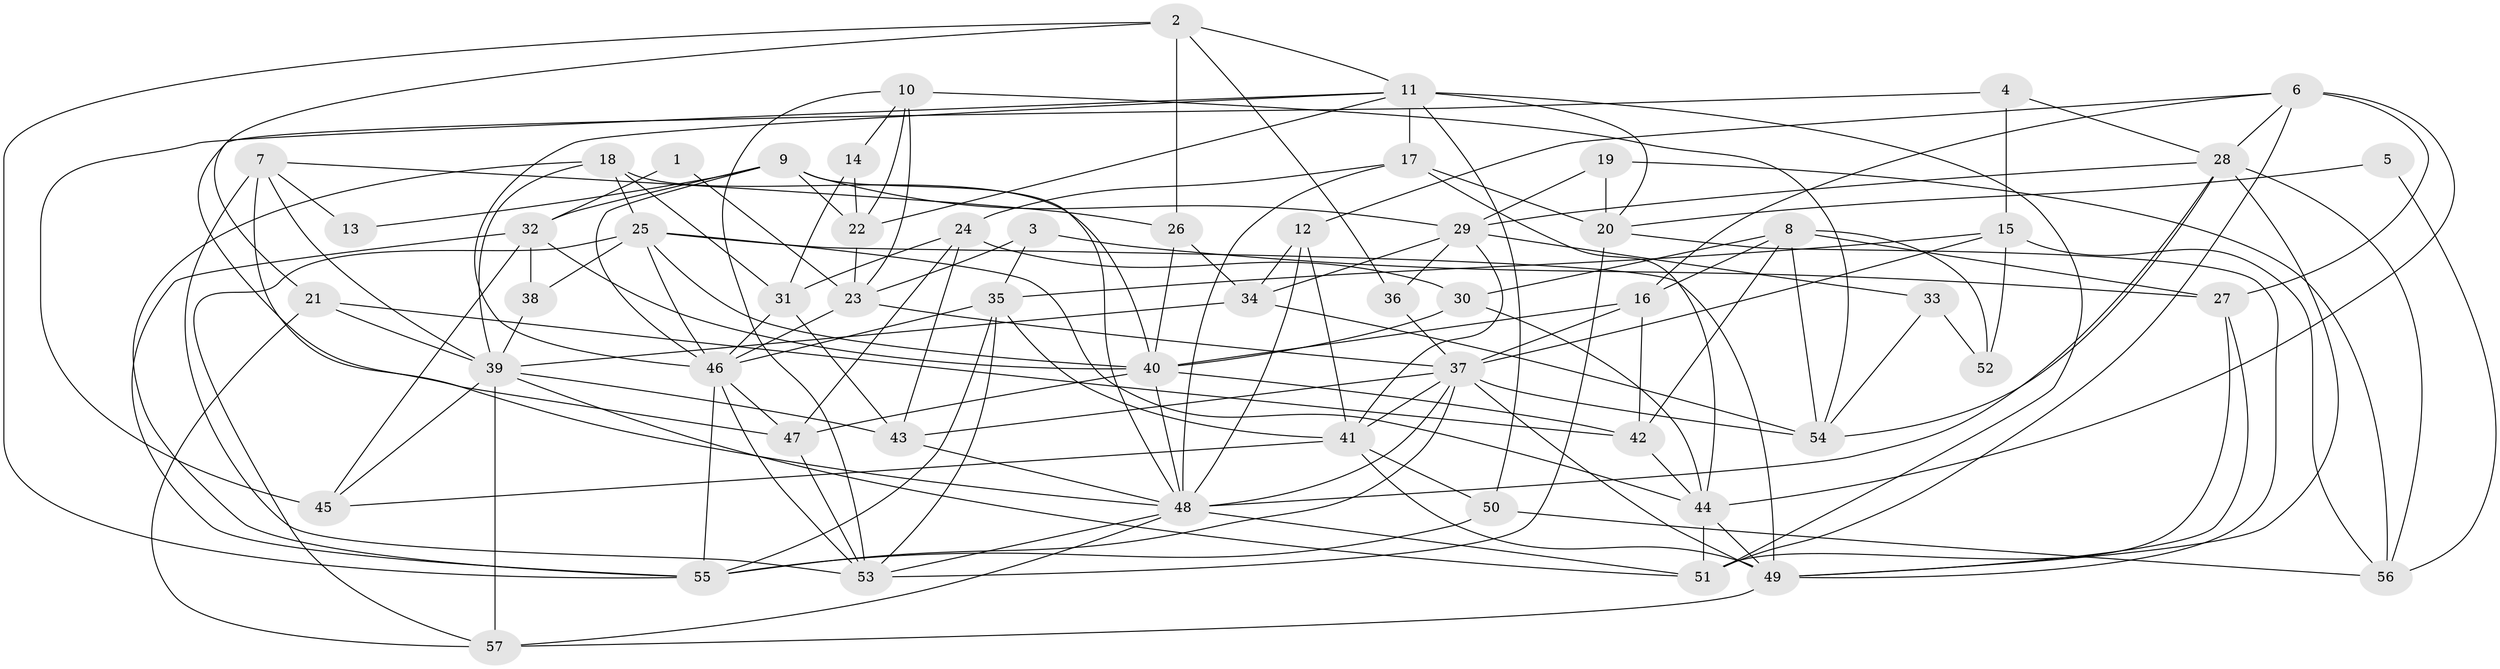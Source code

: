 // original degree distribution, {4: 0.21929824561403508, 2: 0.14912280701754385, 5: 0.21929824561403508, 3: 0.2631578947368421, 6: 0.11403508771929824, 7: 0.02631578947368421, 8: 0.008771929824561403}
// Generated by graph-tools (version 1.1) at 2025/02/03/09/25 03:02:16]
// undirected, 57 vertices, 153 edges
graph export_dot {
graph [start="1"]
  node [color=gray90,style=filled];
  1;
  2;
  3;
  4;
  5;
  6;
  7;
  8;
  9;
  10;
  11;
  12;
  13;
  14;
  15;
  16;
  17;
  18;
  19;
  20;
  21;
  22;
  23;
  24;
  25;
  26;
  27;
  28;
  29;
  30;
  31;
  32;
  33;
  34;
  35;
  36;
  37;
  38;
  39;
  40;
  41;
  42;
  43;
  44;
  45;
  46;
  47;
  48;
  49;
  50;
  51;
  52;
  53;
  54;
  55;
  56;
  57;
  1 -- 23 [weight=1.0];
  1 -- 32 [weight=1.0];
  2 -- 11 [weight=1.0];
  2 -- 21 [weight=1.0];
  2 -- 26 [weight=1.0];
  2 -- 36 [weight=1.0];
  2 -- 55 [weight=1.0];
  3 -- 23 [weight=1.0];
  3 -- 27 [weight=1.0];
  3 -- 35 [weight=1.0];
  4 -- 15 [weight=2.0];
  4 -- 28 [weight=1.0];
  4 -- 47 [weight=1.0];
  5 -- 20 [weight=1.0];
  5 -- 56 [weight=1.0];
  6 -- 12 [weight=1.0];
  6 -- 16 [weight=1.0];
  6 -- 27 [weight=1.0];
  6 -- 28 [weight=1.0];
  6 -- 44 [weight=1.0];
  6 -- 51 [weight=1.0];
  7 -- 13 [weight=1.0];
  7 -- 26 [weight=1.0];
  7 -- 39 [weight=1.0];
  7 -- 48 [weight=2.0];
  7 -- 53 [weight=1.0];
  8 -- 16 [weight=1.0];
  8 -- 27 [weight=1.0];
  8 -- 30 [weight=2.0];
  8 -- 42 [weight=1.0];
  8 -- 52 [weight=1.0];
  8 -- 54 [weight=1.0];
  9 -- 13 [weight=1.0];
  9 -- 22 [weight=1.0];
  9 -- 29 [weight=1.0];
  9 -- 32 [weight=1.0];
  9 -- 46 [weight=1.0];
  9 -- 48 [weight=1.0];
  10 -- 14 [weight=1.0];
  10 -- 22 [weight=1.0];
  10 -- 23 [weight=1.0];
  10 -- 53 [weight=1.0];
  10 -- 54 [weight=1.0];
  11 -- 17 [weight=1.0];
  11 -- 20 [weight=1.0];
  11 -- 22 [weight=2.0];
  11 -- 45 [weight=1.0];
  11 -- 46 [weight=1.0];
  11 -- 50 [weight=1.0];
  11 -- 51 [weight=1.0];
  12 -- 34 [weight=1.0];
  12 -- 41 [weight=1.0];
  12 -- 48 [weight=2.0];
  14 -- 22 [weight=1.0];
  14 -- 31 [weight=1.0];
  15 -- 35 [weight=1.0];
  15 -- 37 [weight=1.0];
  15 -- 52 [weight=1.0];
  15 -- 56 [weight=2.0];
  16 -- 37 [weight=1.0];
  16 -- 40 [weight=1.0];
  16 -- 42 [weight=1.0];
  17 -- 20 [weight=2.0];
  17 -- 24 [weight=1.0];
  17 -- 44 [weight=1.0];
  17 -- 48 [weight=2.0];
  18 -- 25 [weight=1.0];
  18 -- 31 [weight=1.0];
  18 -- 39 [weight=1.0];
  18 -- 40 [weight=2.0];
  18 -- 55 [weight=1.0];
  19 -- 20 [weight=1.0];
  19 -- 29 [weight=1.0];
  19 -- 56 [weight=2.0];
  20 -- 49 [weight=1.0];
  20 -- 53 [weight=1.0];
  21 -- 39 [weight=1.0];
  21 -- 42 [weight=1.0];
  21 -- 57 [weight=1.0];
  22 -- 23 [weight=1.0];
  23 -- 37 [weight=1.0];
  23 -- 46 [weight=1.0];
  24 -- 30 [weight=2.0];
  24 -- 31 [weight=1.0];
  24 -- 43 [weight=1.0];
  24 -- 47 [weight=1.0];
  25 -- 38 [weight=1.0];
  25 -- 40 [weight=1.0];
  25 -- 44 [weight=1.0];
  25 -- 46 [weight=1.0];
  25 -- 49 [weight=1.0];
  25 -- 57 [weight=1.0];
  26 -- 34 [weight=1.0];
  26 -- 40 [weight=1.0];
  27 -- 49 [weight=1.0];
  27 -- 51 [weight=1.0];
  28 -- 29 [weight=1.0];
  28 -- 48 [weight=1.0];
  28 -- 49 [weight=2.0];
  28 -- 54 [weight=1.0];
  28 -- 56 [weight=1.0];
  29 -- 33 [weight=1.0];
  29 -- 34 [weight=1.0];
  29 -- 36 [weight=1.0];
  29 -- 41 [weight=1.0];
  30 -- 40 [weight=1.0];
  30 -- 44 [weight=1.0];
  31 -- 43 [weight=1.0];
  31 -- 46 [weight=1.0];
  32 -- 38 [weight=1.0];
  32 -- 40 [weight=2.0];
  32 -- 45 [weight=1.0];
  32 -- 55 [weight=1.0];
  33 -- 52 [weight=1.0];
  33 -- 54 [weight=1.0];
  34 -- 39 [weight=1.0];
  34 -- 54 [weight=2.0];
  35 -- 41 [weight=1.0];
  35 -- 46 [weight=1.0];
  35 -- 53 [weight=1.0];
  35 -- 55 [weight=1.0];
  36 -- 37 [weight=1.0];
  37 -- 41 [weight=1.0];
  37 -- 43 [weight=1.0];
  37 -- 48 [weight=1.0];
  37 -- 49 [weight=1.0];
  37 -- 54 [weight=1.0];
  37 -- 55 [weight=1.0];
  38 -- 39 [weight=1.0];
  39 -- 43 [weight=1.0];
  39 -- 45 [weight=1.0];
  39 -- 51 [weight=1.0];
  39 -- 57 [weight=1.0];
  40 -- 42 [weight=1.0];
  40 -- 47 [weight=1.0];
  40 -- 48 [weight=1.0];
  41 -- 45 [weight=1.0];
  41 -- 49 [weight=1.0];
  41 -- 50 [weight=1.0];
  42 -- 44 [weight=1.0];
  43 -- 48 [weight=1.0];
  44 -- 49 [weight=1.0];
  44 -- 51 [weight=1.0];
  46 -- 47 [weight=1.0];
  46 -- 53 [weight=1.0];
  46 -- 55 [weight=1.0];
  47 -- 53 [weight=1.0];
  48 -- 51 [weight=1.0];
  48 -- 53 [weight=1.0];
  48 -- 57 [weight=1.0];
  49 -- 57 [weight=1.0];
  50 -- 55 [weight=1.0];
  50 -- 56 [weight=1.0];
}
